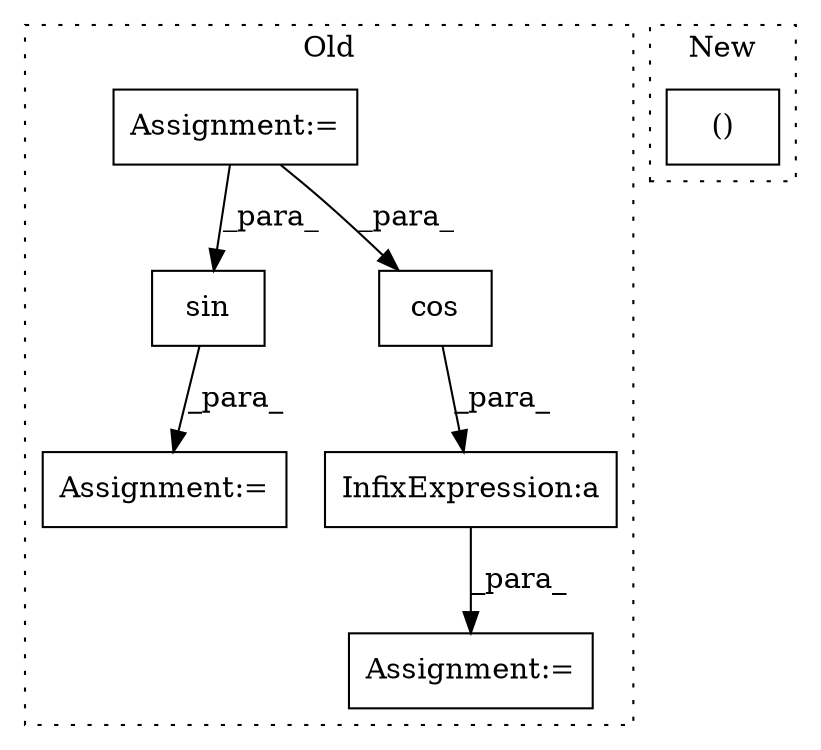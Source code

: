 digraph G {
subgraph cluster0 {
1 [label="sin" a="32" s="26475,26482" l="4,1" shape="box"];
3 [label="Assignment:=" a="7" s="26463" l="1" shape="box"];
4 [label="Assignment:=" a="7" s="26064" l="1" shape="box"];
5 [label="Assignment:=" a="7" s="26377" l="1" shape="box"];
6 [label="cos" a="32" s="26389,26396" l="4,1" shape="box"];
7 [label="InfixExpression:a" a="27" s="26380" l="3" shape="box"];
label = "Old";
style="dotted";
}
subgraph cluster1 {
2 [label="()" a="106" s="26062" l="26" shape="box"];
label = "New";
style="dotted";
}
1 -> 3 [label="_para_"];
4 -> 6 [label="_para_"];
4 -> 1 [label="_para_"];
6 -> 7 [label="_para_"];
7 -> 5 [label="_para_"];
}